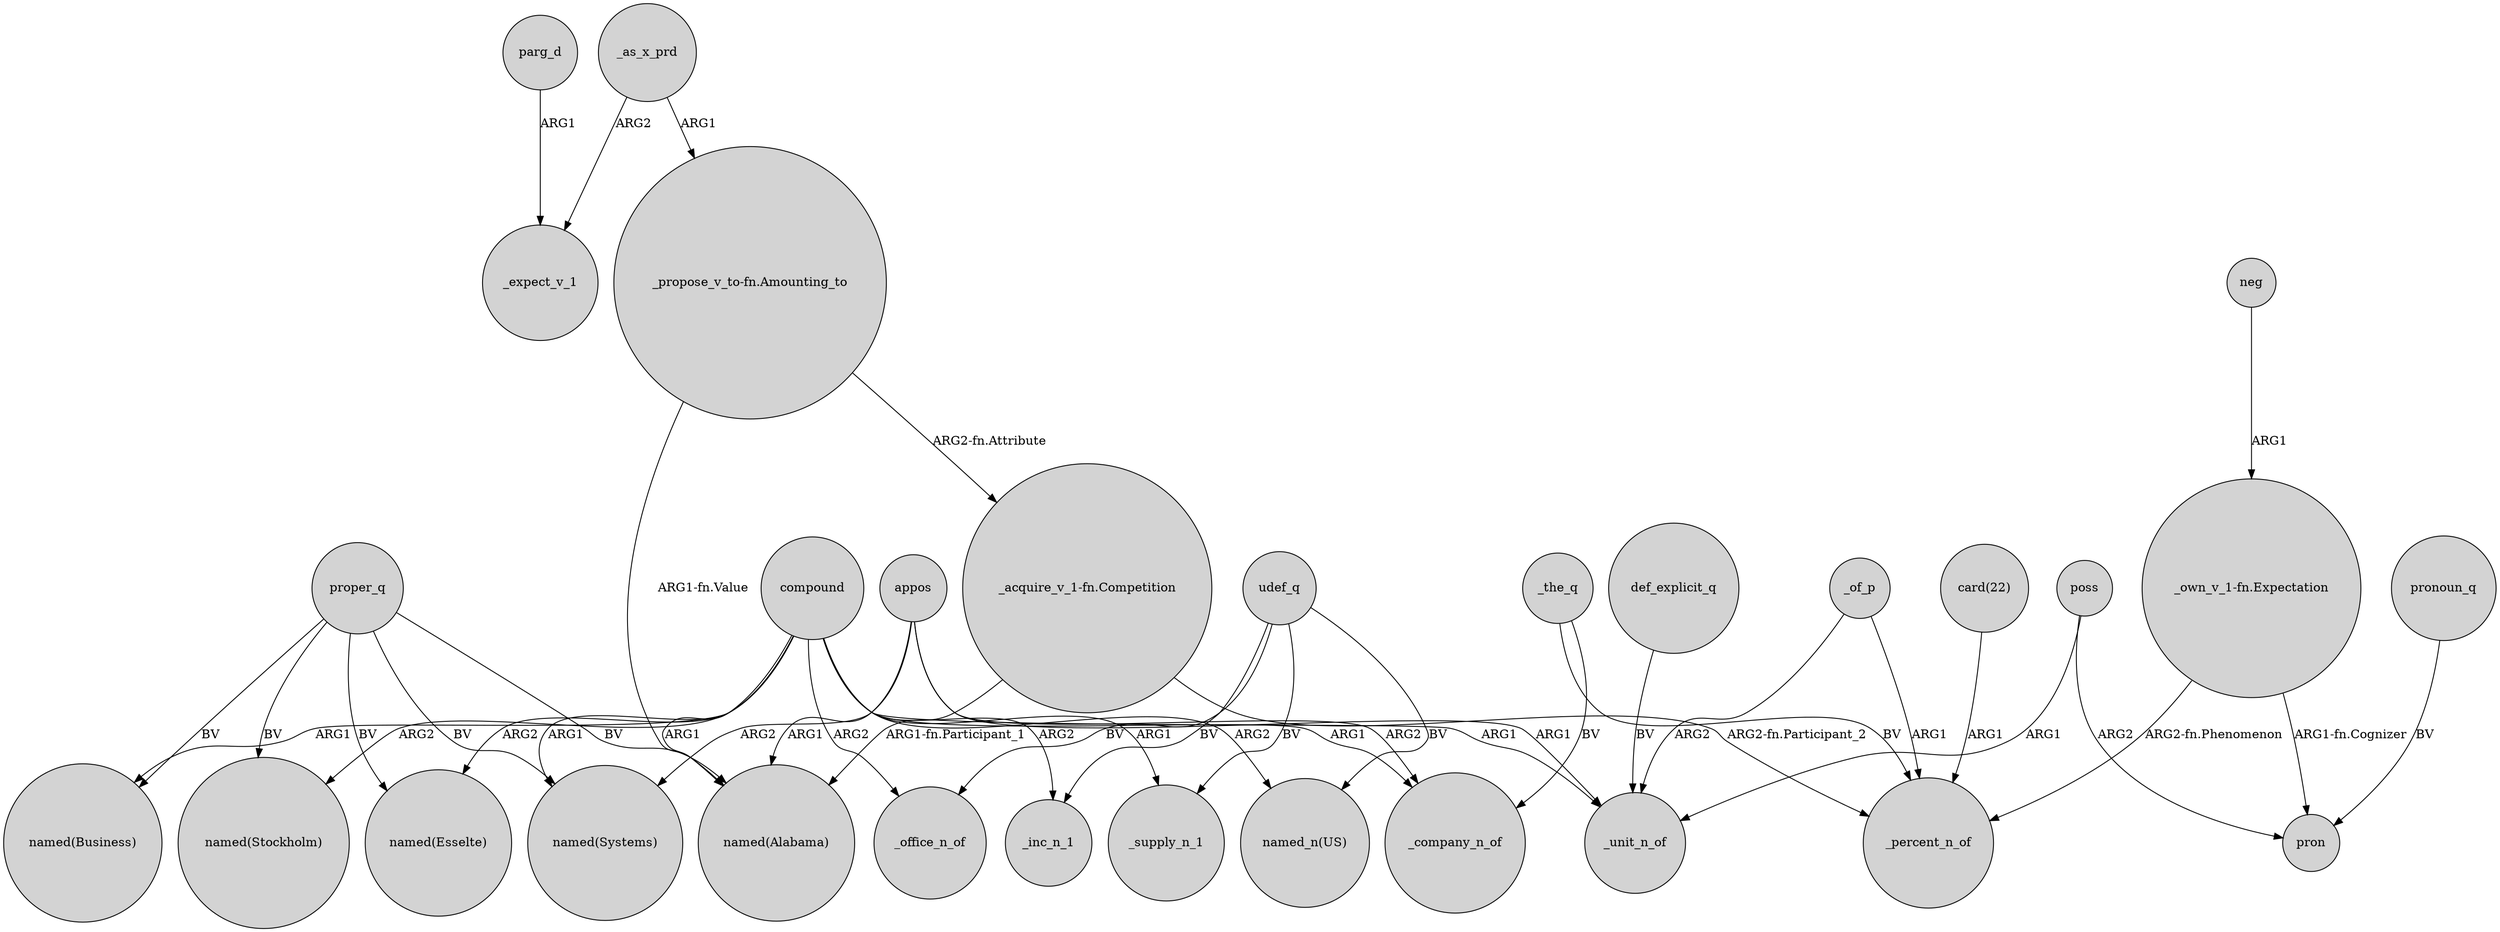 digraph {
	node [shape=circle style=filled]
	compound -> "named(Esselte)" [label=ARG2]
	proper_q -> "named(Business)" [label=BV]
	appos -> _unit_n_of [label=ARG1]
	appos -> "named(Systems)" [label=ARG2]
	proper_q -> "named(Stockholm)" [label=BV]
	compound -> "named(Stockholm)" [label=ARG2]
	"_acquire_v_1-fn.Competition" -> _percent_n_of [label="ARG2-fn.Participant_2"]
	_as_x_prd -> "_propose_v_to-fn.Amounting_to" [label=ARG1]
	compound -> _company_n_of [label=ARG1]
	_the_q -> _percent_n_of [label=BV]
	compound -> _supply_n_1 [label=ARG1]
	udef_q -> _supply_n_1 [label=BV]
	_of_p -> _percent_n_of [label=ARG1]
	pronoun_q -> pron [label=BV]
	"_acquire_v_1-fn.Competition" -> "named(Alabama)" [label="ARG1-fn.Participant_1"]
	udef_q -> _inc_n_1 [label=BV]
	proper_q -> "named(Alabama)" [label=BV]
	poss -> pron [label=ARG2]
	compound -> _inc_n_1 [label=ARG2]
	def_explicit_q -> _unit_n_of [label=BV]
	compound -> "named(Alabama)" [label=ARG1]
	proper_q -> "named(Systems)" [label=BV]
	compound -> "named(Systems)" [label=ARG1]
	parg_d -> _expect_v_1 [label=ARG1]
	udef_q -> _office_n_of [label=BV]
	"_propose_v_to-fn.Amounting_to" -> "_acquire_v_1-fn.Competition" [label="ARG2-fn.Attribute"]
	compound -> _office_n_of [label=ARG2]
	"_own_v_1-fn.Expectation" -> pron [label="ARG1-fn.Cognizer"]
	_as_x_prd -> _expect_v_1 [label=ARG2]
	proper_q -> "named(Esselte)" [label=BV]
	neg -> "_own_v_1-fn.Expectation" [label=ARG1]
	appos -> _company_n_of [label=ARG2]
	compound -> "named(Business)" [label=ARG1]
	"_propose_v_to-fn.Amounting_to" -> "named(Alabama)" [label="ARG1-fn.Value"]
	_of_p -> _unit_n_of [label=ARG2]
	poss -> _unit_n_of [label=ARG1]
	compound -> _unit_n_of [label=ARG1]
	appos -> "named(Alabama)" [label=ARG1]
	compound -> "named_n(US)" [label=ARG2]
	_the_q -> _company_n_of [label=BV]
	udef_q -> "named_n(US)" [label=BV]
	"_own_v_1-fn.Expectation" -> _percent_n_of [label="ARG2-fn.Phenomenon"]
	"card(22)" -> _percent_n_of [label=ARG1]
}
